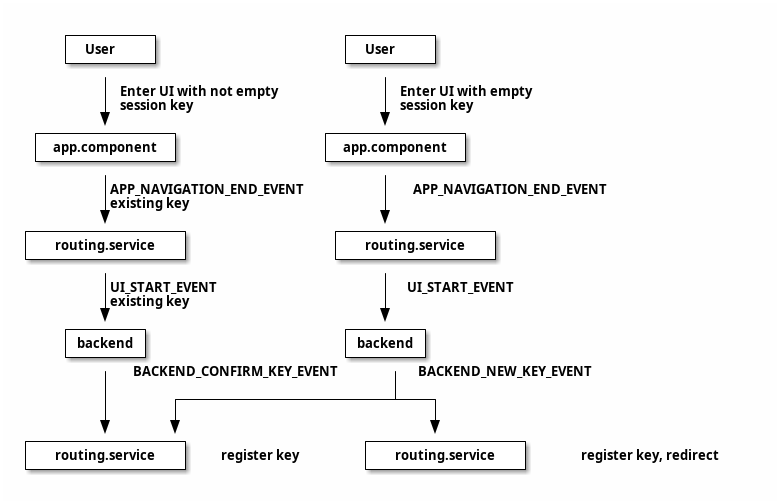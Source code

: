 @startditaa NewKey
    +--------+                  +--------+
    | User   |                  | User   |
    +--------+                  +--------+
        |                           |
        | Enter UI with not empty   | Enter UI with empty
        | session key               | session key
        v                           v
 +-------------+              +-------------+
 |app.component|              |app.component|
 +-------------+              +-------------+
        |                           |
        |APP_NAVIGATION_END_EVENT   |APP_NAVIGATION_END_EVENT
        |existing key               |
        v                           v
+---------------+              +---------------+
|routing.service|              |routing.service|
+---------------+              +---------------+
        |                           |
        |UI_START_EVENT             |UI_START_EVENT
        |existing key               |
        v                           v
    +-------+                   +-------+
    |backend|                   |backend|
    +-------+                   +-------+
        |BACKEND_CONFIRM_KEY_EVENT   |BACKEND_NEW_KEY_EVENT
        |                            |
        +      +---------------------+---+
        |      |                         |
        v      v                         v
+---------------+                 +---------------+
|routing.service| register key    |routing.service| register key, redirect
+---------------+                 +---------------+

@endditaa